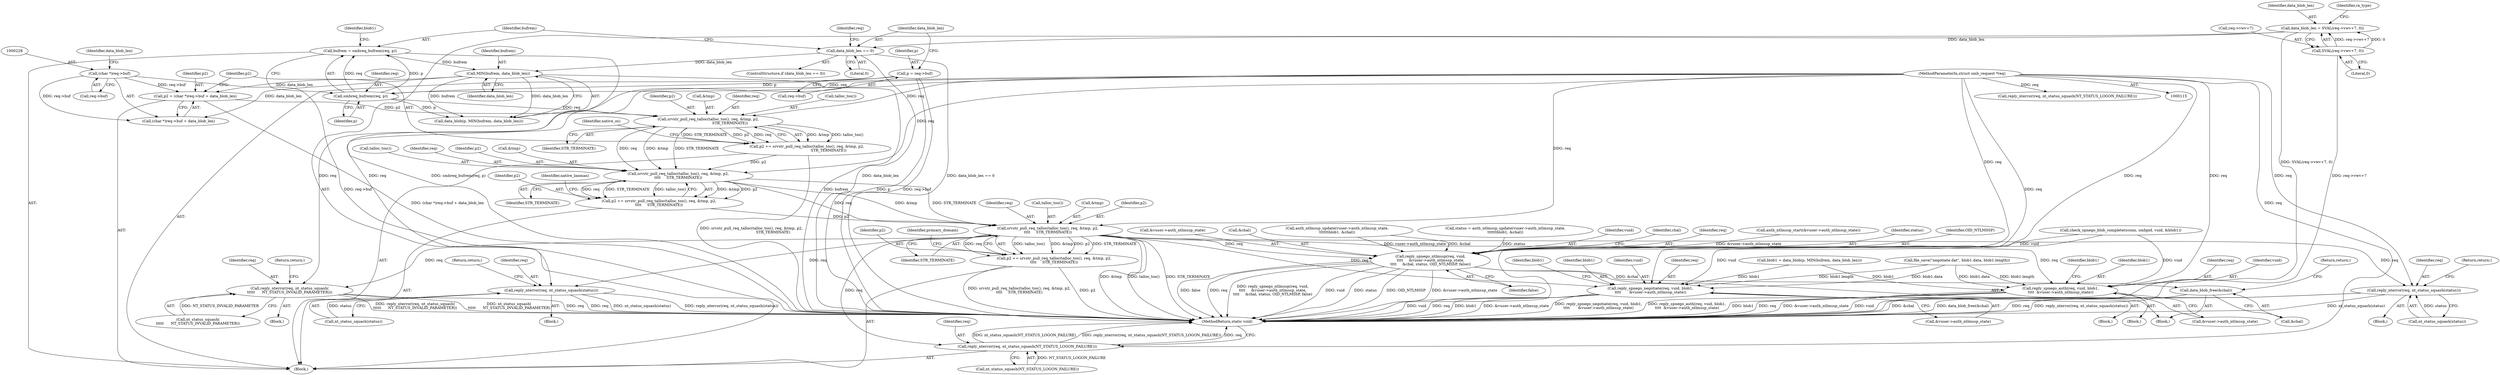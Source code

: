 digraph "1_samba_9280051bfba337458722fb157f3082f93cbd9f2b@integer" {
"1000224" [label="(Call,p2 = (char *)req->buf + data_blob_len)"];
"1000227" [label="(Call,(char *)req->buf)"];
"1000213" [label="(Call,MIN(bufrem, data_blob_len))"];
"1000204" [label="(Call,bufrem = smbreq_bufrem(req, p))"];
"1000206" [label="(Call,smbreq_bufrem(req, p))"];
"1000116" [label="(MethodParameterIn,struct smb_request *req)"];
"1000189" [label="(Call,p = req->buf)"];
"1000195" [label="(Call,data_blob_len == 0)"];
"1000127" [label="(Call,data_blob_len = SVAL(req->vwv+7, 0))"];
"1000129" [label="(Call,SVAL(req->vwv+7, 0))"];
"1000235" [label="(Call,srvstr_pull_req_talloc(talloc_tos(), req, &tmp, p2,\n                                     STR_TERMINATE))"];
"1000233" [label="(Call,p2 += srvstr_pull_req_talloc(talloc_tos(), req, &tmp, p2,\n                                     STR_TERMINATE))"];
"1000250" [label="(Call,srvstr_pull_req_talloc(talloc_tos(), req, &tmp, p2,\n\t\t\t\t     STR_TERMINATE))"];
"1000248" [label="(Call,p2 += srvstr_pull_req_talloc(talloc_tos(), req, &tmp, p2,\n\t\t\t\t     STR_TERMINATE))"];
"1000265" [label="(Call,srvstr_pull_req_talloc(talloc_tos(), req, &tmp, p2,\n\t\t\t\t     STR_TERMINATE))"];
"1000263" [label="(Call,p2 += srvstr_pull_req_talloc(talloc_tos(), req, &tmp, p2,\n\t\t\t\t     STR_TERMINATE))"];
"1000360" [label="(Call,reply_nterror(req, nt_status_squash(\n\t\t\t\t\t      NT_STATUS_INVALID_PARAMETER)))"];
"1000401" [label="(Call,reply_nterror(req, nt_status_squash(status)))"];
"1000416" [label="(Call,reply_spnego_negotiate(req, vuid, blob1,\n\t\t\t\t       &vuser->auth_ntlmssp_state))"];
"1000438" [label="(Call,reply_spnego_auth(req, vuid, blob1,\n\t\t\t\t  &vuser->auth_ntlmssp_state))"];
"1000487" [label="(Call,reply_nterror(req, nt_status_squash(status)))"];
"1000504" [label="(Call,reply_spnego_ntlmssp(req, vuid,\n\t\t\t\t     &vuser->auth_ntlmssp_state,\n\t\t\t\t     &chal, status, OID_NTLMSSP, false))"];
"1000516" [label="(Call,data_blob_free(&chal))"];
"1000526" [label="(Call,reply_nterror(req, nt_status_squash(NT_STATUS_LOGON_FAILURE)))"];
"1000249" [label="(Identifier,p2)"];
"1000195" [label="(Call,data_blob_len == 0)"];
"1000235" [label="(Call,srvstr_pull_req_talloc(talloc_tos(), req, &tmp, p2,\n                                     STR_TERMINATE))"];
"1000251" [label="(Call,talloc_tos())"];
"1000267" [label="(Identifier,req)"];
"1000266" [label="(Call,talloc_tos())"];
"1000258" [label="(Identifier,native_lanman)"];
"1000216" [label="(Call,file_save(\"negotiate.dat\", blob1.data, blob1.length))"];
"1000471" [label="(Call,auth_ntlmssp_start(&vuser->auth_ntlmssp_state))"];
"1000439" [label="(Identifier,req)"];
"1000513" [label="(Identifier,status)"];
"1000378" [label="(Call,check_spnego_blob_complete(sconn, smbpid, vuid, &blob1))"];
"1000364" [label="(Return,return;)"];
"1000189" [label="(Call,p = req->buf)"];
"1000241" [label="(Identifier,STR_TERMINATE)"];
"1000236" [label="(Call,talloc_tos())"];
"1000488" [label="(Identifier,req)"];
"1000519" [label="(Return,return;)"];
"1000213" [label="(Call,MIN(bufrem, data_blob_len))"];
"1000194" [label="(ControlStructure,if (data_blob_len == 0))"];
"1000515" [label="(Identifier,false)"];
"1000210" [label="(Identifier,blob1)"];
"1000514" [label="(Identifier,OID_NTLMSSP)"];
"1000226" [label="(Call,(char *)req->buf + data_blob_len)"];
"1000516" [label="(Call,data_blob_free(&chal))"];
"1000417" [label="(Identifier,req)"];
"1000265" [label="(Call,srvstr_pull_req_talloc(talloc_tos(), req, &tmp, p2,\n\t\t\t\t     STR_TERMINATE))"];
"1000405" [label="(Return,return;)"];
"1000129" [label="(Call,SVAL(req->vwv+7, 0))"];
"1000135" [label="(Literal,0)"];
"1000491" [label="(Return,return;)"];
"1000233" [label="(Call,p2 += srvstr_pull_req_talloc(talloc_tos(), req, &tmp, p2,\n                                     STR_TERMINATE))"];
"1000232" [label="(Identifier,data_blob_len)"];
"1000209" [label="(Call,blob1 = data_blob(p, MIN(bufrem, data_blob_len)))"];
"1000240" [label="(Identifier,p2)"];
"1000415" [label="(Block,)"];
"1000229" [label="(Call,req->buf)"];
"1000252" [label="(Identifier,req)"];
"1000442" [label="(Call,&vuser->auth_ntlmssp_state)"];
"1000128" [label="(Identifier,data_blob_len)"];
"1000207" [label="(Identifier,req)"];
"1000238" [label="(Call,&tmp)"];
"1000489" [label="(Call,nt_status_squash(status))"];
"1000199" [label="(Call,reply_nterror(req, nt_status_squash(NT_STATUS_LOGON_FAILURE)))"];
"1000263" [label="(Call,p2 += srvstr_pull_req_talloc(talloc_tos(), req, &tmp, p2,\n\t\t\t\t     STR_TERMINATE))"];
"1000116" [label="(MethodParameterIn,struct smb_request *req)"];
"1000214" [label="(Identifier,bufrem)"];
"1000204" [label="(Call,bufrem = smbreq_bufrem(req, p))"];
"1000234" [label="(Identifier,p2)"];
"1000191" [label="(Call,req->buf)"];
"1000255" [label="(Identifier,p2)"];
"1000256" [label="(Identifier,STR_TERMINATE)"];
"1000250" [label="(Call,srvstr_pull_req_talloc(talloc_tos(), req, &tmp, p2,\n\t\t\t\t     STR_TERMINATE))"];
"1000507" [label="(Call,&vuser->auth_ntlmssp_state)"];
"1000416" [label="(Call,reply_spnego_negotiate(req, vuid, blob1,\n\t\t\t\t       &vuser->auth_ntlmssp_state))"];
"1000426" [label="(Identifier,blob1)"];
"1000438" [label="(Call,reply_spnego_auth(req, vuid, blob1,\n\t\t\t\t  &vuser->auth_ntlmssp_state))"];
"1000117" [label="(Block,)"];
"1000138" [label="(Identifier,ra_type)"];
"1000237" [label="(Identifier,req)"];
"1000268" [label="(Call,&tmp)"];
"1000504" [label="(Call,reply_spnego_ntlmssp(req, vuid,\n\t\t\t\t     &vuser->auth_ntlmssp_state,\n\t\t\t\t     &chal, status, OID_NTLMSSP, false))"];
"1000253" [label="(Call,&tmp)"];
"1000270" [label="(Identifier,p2)"];
"1000206" [label="(Call,smbreq_bufrem(req, p))"];
"1000356" [label="(Block,)"];
"1000511" [label="(Call,&chal)"];
"1000530" [label="(MethodReturn,static void)"];
"1000494" [label="(Call,auth_ntlmssp_update(vuser->auth_ntlmssp_state,\n\t\t\t\t\t\tblob1, &chal))"];
"1000211" [label="(Call,data_blob(p, MIN(bufrem, data_blob_len)))"];
"1000197" [label="(Literal,0)"];
"1000492" [label="(Call,status = auth_ntlmssp_update(vuser->auth_ntlmssp_state,\n\t\t\t\t\t\tblob1, &chal))"];
"1000196" [label="(Identifier,data_blob_len)"];
"1000225" [label="(Identifier,p2)"];
"1000437" [label="(Block,)"];
"1000248" [label="(Call,p2 += srvstr_pull_req_talloc(talloc_tos(), req, &tmp, p2,\n\t\t\t\t     STR_TERMINATE))"];
"1000360" [label="(Call,reply_nterror(req, nt_status_squash(\n\t\t\t\t\t      NT_STATUS_INVALID_PARAMETER)))"];
"1000127" [label="(Call,data_blob_len = SVAL(req->vwv+7, 0))"];
"1000487" [label="(Call,reply_nterror(req, nt_status_squash(status)))"];
"1000403" [label="(Call,nt_status_squash(status))"];
"1000506" [label="(Identifier,vuid)"];
"1000243" [label="(Identifier,native_os)"];
"1000361" [label="(Identifier,req)"];
"1000190" [label="(Identifier,p)"];
"1000480" [label="(Block,)"];
"1000526" [label="(Call,reply_nterror(req, nt_status_squash(NT_STATUS_LOGON_FAILURE)))"];
"1000200" [label="(Identifier,req)"];
"1000528" [label="(Call,nt_status_squash(NT_STATUS_LOGON_FAILURE))"];
"1000273" [label="(Identifier,primary_domain)"];
"1000227" [label="(Call,(char *)req->buf)"];
"1000518" [label="(Identifier,chal)"];
"1000440" [label="(Identifier,vuid)"];
"1000527" [label="(Identifier,req)"];
"1000517" [label="(Call,&chal)"];
"1000401" [label="(Call,reply_nterror(req, nt_status_squash(status)))"];
"1000271" [label="(Identifier,STR_TERMINATE)"];
"1000448" [label="(Identifier,blob1)"];
"1000461" [label="(Block,)"];
"1000420" [label="(Call,&vuser->auth_ntlmssp_state)"];
"1000419" [label="(Identifier,blob1)"];
"1000224" [label="(Call,p2 = (char *)req->buf + data_blob_len)"];
"1000264" [label="(Identifier,p2)"];
"1000388" [label="(Block,)"];
"1000505" [label="(Identifier,req)"];
"1000130" [label="(Call,req->vwv+7)"];
"1000208" [label="(Identifier,p)"];
"1000402" [label="(Identifier,req)"];
"1000205" [label="(Identifier,bufrem)"];
"1000418" [label="(Identifier,vuid)"];
"1000362" [label="(Call,nt_status_squash(\n\t\t\t\t\t      NT_STATUS_INVALID_PARAMETER))"];
"1000441" [label="(Identifier,blob1)"];
"1000215" [label="(Identifier,data_blob_len)"];
"1000224" -> "1000117"  [label="AST: "];
"1000224" -> "1000226"  [label="CFG: "];
"1000225" -> "1000224"  [label="AST: "];
"1000226" -> "1000224"  [label="AST: "];
"1000234" -> "1000224"  [label="CFG: "];
"1000224" -> "1000530"  [label="DDG: (char *)req->buf + data_blob_len"];
"1000227" -> "1000224"  [label="DDG: req->buf"];
"1000213" -> "1000224"  [label="DDG: data_blob_len"];
"1000224" -> "1000235"  [label="DDG: p2"];
"1000227" -> "1000226"  [label="AST: "];
"1000227" -> "1000229"  [label="CFG: "];
"1000228" -> "1000227"  [label="AST: "];
"1000229" -> "1000227"  [label="AST: "];
"1000232" -> "1000227"  [label="CFG: "];
"1000227" -> "1000530"  [label="DDG: req->buf"];
"1000227" -> "1000226"  [label="DDG: req->buf"];
"1000213" -> "1000211"  [label="AST: "];
"1000213" -> "1000215"  [label="CFG: "];
"1000214" -> "1000213"  [label="AST: "];
"1000215" -> "1000213"  [label="AST: "];
"1000211" -> "1000213"  [label="CFG: "];
"1000213" -> "1000530"  [label="DDG: bufrem"];
"1000213" -> "1000211"  [label="DDG: bufrem"];
"1000213" -> "1000211"  [label="DDG: data_blob_len"];
"1000204" -> "1000213"  [label="DDG: bufrem"];
"1000195" -> "1000213"  [label="DDG: data_blob_len"];
"1000213" -> "1000226"  [label="DDG: data_blob_len"];
"1000204" -> "1000117"  [label="AST: "];
"1000204" -> "1000206"  [label="CFG: "];
"1000205" -> "1000204"  [label="AST: "];
"1000206" -> "1000204"  [label="AST: "];
"1000210" -> "1000204"  [label="CFG: "];
"1000204" -> "1000530"  [label="DDG: smbreq_bufrem(req, p)"];
"1000206" -> "1000204"  [label="DDG: req"];
"1000206" -> "1000204"  [label="DDG: p"];
"1000206" -> "1000208"  [label="CFG: "];
"1000207" -> "1000206"  [label="AST: "];
"1000208" -> "1000206"  [label="AST: "];
"1000116" -> "1000206"  [label="DDG: req"];
"1000189" -> "1000206"  [label="DDG: p"];
"1000206" -> "1000211"  [label="DDG: p"];
"1000206" -> "1000235"  [label="DDG: req"];
"1000116" -> "1000115"  [label="AST: "];
"1000116" -> "1000530"  [label="DDG: req"];
"1000116" -> "1000199"  [label="DDG: req"];
"1000116" -> "1000235"  [label="DDG: req"];
"1000116" -> "1000250"  [label="DDG: req"];
"1000116" -> "1000265"  [label="DDG: req"];
"1000116" -> "1000360"  [label="DDG: req"];
"1000116" -> "1000401"  [label="DDG: req"];
"1000116" -> "1000416"  [label="DDG: req"];
"1000116" -> "1000438"  [label="DDG: req"];
"1000116" -> "1000487"  [label="DDG: req"];
"1000116" -> "1000504"  [label="DDG: req"];
"1000116" -> "1000526"  [label="DDG: req"];
"1000189" -> "1000117"  [label="AST: "];
"1000189" -> "1000191"  [label="CFG: "];
"1000190" -> "1000189"  [label="AST: "];
"1000191" -> "1000189"  [label="AST: "];
"1000196" -> "1000189"  [label="CFG: "];
"1000189" -> "1000530"  [label="DDG: p"];
"1000189" -> "1000530"  [label="DDG: req->buf"];
"1000195" -> "1000194"  [label="AST: "];
"1000195" -> "1000197"  [label="CFG: "];
"1000196" -> "1000195"  [label="AST: "];
"1000197" -> "1000195"  [label="AST: "];
"1000200" -> "1000195"  [label="CFG: "];
"1000205" -> "1000195"  [label="CFG: "];
"1000195" -> "1000530"  [label="DDG: data_blob_len == 0"];
"1000195" -> "1000530"  [label="DDG: data_blob_len"];
"1000127" -> "1000195"  [label="DDG: data_blob_len"];
"1000127" -> "1000117"  [label="AST: "];
"1000127" -> "1000129"  [label="CFG: "];
"1000128" -> "1000127"  [label="AST: "];
"1000129" -> "1000127"  [label="AST: "];
"1000138" -> "1000127"  [label="CFG: "];
"1000127" -> "1000530"  [label="DDG: SVAL(req->vwv+7, 0)"];
"1000129" -> "1000127"  [label="DDG: req->vwv+7"];
"1000129" -> "1000127"  [label="DDG: 0"];
"1000129" -> "1000135"  [label="CFG: "];
"1000130" -> "1000129"  [label="AST: "];
"1000135" -> "1000129"  [label="AST: "];
"1000129" -> "1000530"  [label="DDG: req->vwv+7"];
"1000235" -> "1000233"  [label="AST: "];
"1000235" -> "1000241"  [label="CFG: "];
"1000236" -> "1000235"  [label="AST: "];
"1000237" -> "1000235"  [label="AST: "];
"1000238" -> "1000235"  [label="AST: "];
"1000240" -> "1000235"  [label="AST: "];
"1000241" -> "1000235"  [label="AST: "];
"1000233" -> "1000235"  [label="CFG: "];
"1000235" -> "1000233"  [label="DDG: &tmp"];
"1000235" -> "1000233"  [label="DDG: talloc_tos()"];
"1000235" -> "1000233"  [label="DDG: STR_TERMINATE"];
"1000235" -> "1000233"  [label="DDG: p2"];
"1000235" -> "1000233"  [label="DDG: req"];
"1000235" -> "1000250"  [label="DDG: req"];
"1000235" -> "1000250"  [label="DDG: &tmp"];
"1000235" -> "1000250"  [label="DDG: STR_TERMINATE"];
"1000233" -> "1000117"  [label="AST: "];
"1000234" -> "1000233"  [label="AST: "];
"1000243" -> "1000233"  [label="CFG: "];
"1000233" -> "1000530"  [label="DDG: srvstr_pull_req_talloc(talloc_tos(), req, &tmp, p2,\n                                     STR_TERMINATE)"];
"1000233" -> "1000250"  [label="DDG: p2"];
"1000250" -> "1000248"  [label="AST: "];
"1000250" -> "1000256"  [label="CFG: "];
"1000251" -> "1000250"  [label="AST: "];
"1000252" -> "1000250"  [label="AST: "];
"1000253" -> "1000250"  [label="AST: "];
"1000255" -> "1000250"  [label="AST: "];
"1000256" -> "1000250"  [label="AST: "];
"1000248" -> "1000250"  [label="CFG: "];
"1000250" -> "1000248"  [label="DDG: &tmp"];
"1000250" -> "1000248"  [label="DDG: p2"];
"1000250" -> "1000248"  [label="DDG: req"];
"1000250" -> "1000248"  [label="DDG: STR_TERMINATE"];
"1000250" -> "1000248"  [label="DDG: talloc_tos()"];
"1000250" -> "1000265"  [label="DDG: req"];
"1000250" -> "1000265"  [label="DDG: &tmp"];
"1000250" -> "1000265"  [label="DDG: STR_TERMINATE"];
"1000248" -> "1000117"  [label="AST: "];
"1000249" -> "1000248"  [label="AST: "];
"1000258" -> "1000248"  [label="CFG: "];
"1000248" -> "1000265"  [label="DDG: p2"];
"1000265" -> "1000263"  [label="AST: "];
"1000265" -> "1000271"  [label="CFG: "];
"1000266" -> "1000265"  [label="AST: "];
"1000267" -> "1000265"  [label="AST: "];
"1000268" -> "1000265"  [label="AST: "];
"1000270" -> "1000265"  [label="AST: "];
"1000271" -> "1000265"  [label="AST: "];
"1000263" -> "1000265"  [label="CFG: "];
"1000265" -> "1000530"  [label="DDG: &tmp"];
"1000265" -> "1000530"  [label="DDG: talloc_tos()"];
"1000265" -> "1000530"  [label="DDG: STR_TERMINATE"];
"1000265" -> "1000263"  [label="DDG: talloc_tos()"];
"1000265" -> "1000263"  [label="DDG: &tmp"];
"1000265" -> "1000263"  [label="DDG: p2"];
"1000265" -> "1000263"  [label="DDG: STR_TERMINATE"];
"1000265" -> "1000263"  [label="DDG: req"];
"1000265" -> "1000360"  [label="DDG: req"];
"1000265" -> "1000401"  [label="DDG: req"];
"1000265" -> "1000416"  [label="DDG: req"];
"1000265" -> "1000438"  [label="DDG: req"];
"1000265" -> "1000487"  [label="DDG: req"];
"1000265" -> "1000504"  [label="DDG: req"];
"1000265" -> "1000526"  [label="DDG: req"];
"1000263" -> "1000117"  [label="AST: "];
"1000264" -> "1000263"  [label="AST: "];
"1000273" -> "1000263"  [label="CFG: "];
"1000263" -> "1000530"  [label="DDG: srvstr_pull_req_talloc(talloc_tos(), req, &tmp, p2,\n\t\t\t\t     STR_TERMINATE)"];
"1000263" -> "1000530"  [label="DDG: p2"];
"1000360" -> "1000356"  [label="AST: "];
"1000360" -> "1000362"  [label="CFG: "];
"1000361" -> "1000360"  [label="AST: "];
"1000362" -> "1000360"  [label="AST: "];
"1000364" -> "1000360"  [label="CFG: "];
"1000360" -> "1000530"  [label="DDG: req"];
"1000360" -> "1000530"  [label="DDG: reply_nterror(req, nt_status_squash(\n\t\t\t\t\t      NT_STATUS_INVALID_PARAMETER))"];
"1000360" -> "1000530"  [label="DDG: nt_status_squash(\n\t\t\t\t\t      NT_STATUS_INVALID_PARAMETER)"];
"1000362" -> "1000360"  [label="DDG: NT_STATUS_INVALID_PARAMETER"];
"1000401" -> "1000388"  [label="AST: "];
"1000401" -> "1000403"  [label="CFG: "];
"1000402" -> "1000401"  [label="AST: "];
"1000403" -> "1000401"  [label="AST: "];
"1000405" -> "1000401"  [label="CFG: "];
"1000401" -> "1000530"  [label="DDG: reply_nterror(req, nt_status_squash(status))"];
"1000401" -> "1000530"  [label="DDG: req"];
"1000401" -> "1000530"  [label="DDG: nt_status_squash(status)"];
"1000403" -> "1000401"  [label="DDG: status"];
"1000416" -> "1000415"  [label="AST: "];
"1000416" -> "1000420"  [label="CFG: "];
"1000417" -> "1000416"  [label="AST: "];
"1000418" -> "1000416"  [label="AST: "];
"1000419" -> "1000416"  [label="AST: "];
"1000420" -> "1000416"  [label="AST: "];
"1000426" -> "1000416"  [label="CFG: "];
"1000416" -> "1000530"  [label="DDG: &vuser->auth_ntlmssp_state"];
"1000416" -> "1000530"  [label="DDG: reply_spnego_negotiate(req, vuid, blob1,\n\t\t\t\t       &vuser->auth_ntlmssp_state)"];
"1000416" -> "1000530"  [label="DDG: vuid"];
"1000416" -> "1000530"  [label="DDG: req"];
"1000416" -> "1000530"  [label="DDG: blob1"];
"1000378" -> "1000416"  [label="DDG: vuid"];
"1000216" -> "1000416"  [label="DDG: blob1.length"];
"1000216" -> "1000416"  [label="DDG: blob1.data"];
"1000209" -> "1000416"  [label="DDG: blob1"];
"1000438" -> "1000437"  [label="AST: "];
"1000438" -> "1000442"  [label="CFG: "];
"1000439" -> "1000438"  [label="AST: "];
"1000440" -> "1000438"  [label="AST: "];
"1000441" -> "1000438"  [label="AST: "];
"1000442" -> "1000438"  [label="AST: "];
"1000448" -> "1000438"  [label="CFG: "];
"1000438" -> "1000530"  [label="DDG: &vuser->auth_ntlmssp_state"];
"1000438" -> "1000530"  [label="DDG: vuid"];
"1000438" -> "1000530"  [label="DDG: reply_spnego_auth(req, vuid, blob1,\n\t\t\t\t  &vuser->auth_ntlmssp_state)"];
"1000438" -> "1000530"  [label="DDG: blob1"];
"1000438" -> "1000530"  [label="DDG: req"];
"1000378" -> "1000438"  [label="DDG: vuid"];
"1000216" -> "1000438"  [label="DDG: blob1.length"];
"1000216" -> "1000438"  [label="DDG: blob1.data"];
"1000209" -> "1000438"  [label="DDG: blob1"];
"1000487" -> "1000480"  [label="AST: "];
"1000487" -> "1000489"  [label="CFG: "];
"1000488" -> "1000487"  [label="AST: "];
"1000489" -> "1000487"  [label="AST: "];
"1000491" -> "1000487"  [label="CFG: "];
"1000487" -> "1000530"  [label="DDG: nt_status_squash(status)"];
"1000487" -> "1000530"  [label="DDG: req"];
"1000487" -> "1000530"  [label="DDG: reply_nterror(req, nt_status_squash(status))"];
"1000489" -> "1000487"  [label="DDG: status"];
"1000504" -> "1000461"  [label="AST: "];
"1000504" -> "1000515"  [label="CFG: "];
"1000505" -> "1000504"  [label="AST: "];
"1000506" -> "1000504"  [label="AST: "];
"1000507" -> "1000504"  [label="AST: "];
"1000511" -> "1000504"  [label="AST: "];
"1000513" -> "1000504"  [label="AST: "];
"1000514" -> "1000504"  [label="AST: "];
"1000515" -> "1000504"  [label="AST: "];
"1000518" -> "1000504"  [label="CFG: "];
"1000504" -> "1000530"  [label="DDG: vuid"];
"1000504" -> "1000530"  [label="DDG: status"];
"1000504" -> "1000530"  [label="DDG: OID_NTLMSSP"];
"1000504" -> "1000530"  [label="DDG: &vuser->auth_ntlmssp_state"];
"1000504" -> "1000530"  [label="DDG: false"];
"1000504" -> "1000530"  [label="DDG: req"];
"1000504" -> "1000530"  [label="DDG: reply_spnego_ntlmssp(req, vuid,\n\t\t\t\t     &vuser->auth_ntlmssp_state,\n\t\t\t\t     &chal, status, OID_NTLMSSP, false)"];
"1000378" -> "1000504"  [label="DDG: vuid"];
"1000471" -> "1000504"  [label="DDG: &vuser->auth_ntlmssp_state"];
"1000494" -> "1000504"  [label="DDG: vuser->auth_ntlmssp_state"];
"1000494" -> "1000504"  [label="DDG: &chal"];
"1000492" -> "1000504"  [label="DDG: status"];
"1000504" -> "1000516"  [label="DDG: &chal"];
"1000516" -> "1000461"  [label="AST: "];
"1000516" -> "1000517"  [label="CFG: "];
"1000517" -> "1000516"  [label="AST: "];
"1000519" -> "1000516"  [label="CFG: "];
"1000516" -> "1000530"  [label="DDG: data_blob_free(&chal)"];
"1000516" -> "1000530"  [label="DDG: &chal"];
"1000526" -> "1000117"  [label="AST: "];
"1000526" -> "1000528"  [label="CFG: "];
"1000527" -> "1000526"  [label="AST: "];
"1000528" -> "1000526"  [label="AST: "];
"1000530" -> "1000526"  [label="CFG: "];
"1000526" -> "1000530"  [label="DDG: nt_status_squash(NT_STATUS_LOGON_FAILURE)"];
"1000526" -> "1000530"  [label="DDG: reply_nterror(req, nt_status_squash(NT_STATUS_LOGON_FAILURE))"];
"1000526" -> "1000530"  [label="DDG: req"];
"1000528" -> "1000526"  [label="DDG: NT_STATUS_LOGON_FAILURE"];
}
